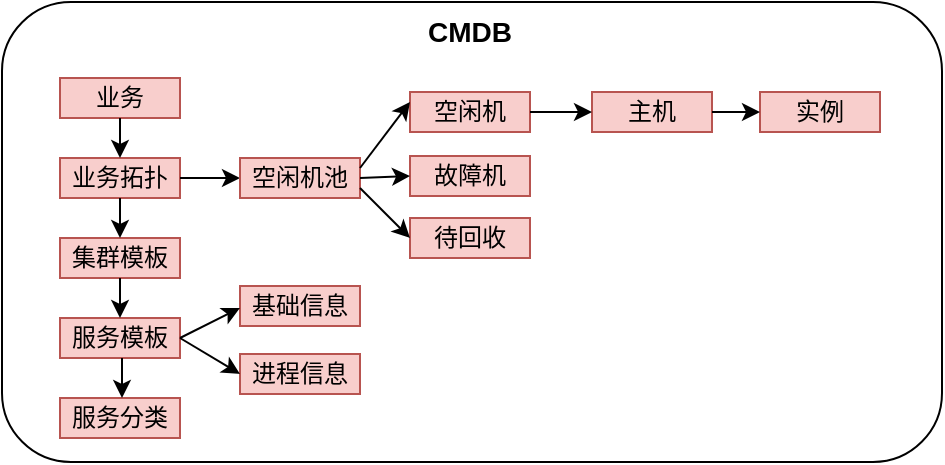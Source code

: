 <mxfile version="17.1.3" type="github">
  <diagram name="Page-1" id="c7558073-3199-34d8-9f00-42111426c3f3">
    <mxGraphModel dx="745" dy="425" grid="1" gridSize="10" guides="1" tooltips="1" connect="1" arrows="1" fold="1" page="1" pageScale="1" pageWidth="826" pageHeight="1169" background="none" math="0" shadow="0">
      <root>
        <mxCell id="0" />
        <mxCell id="1" parent="0" />
        <mxCell id="J_d4wrM6arEMyg8HLzLW-97" value="" style="rounded=1;whiteSpace=wrap;html=1;" vertex="1" parent="1">
          <mxGeometry x="530" y="230" width="470" height="230" as="geometry" />
        </mxCell>
        <mxCell id="J_d4wrM6arEMyg8HLzLW-98" value="&lt;b&gt;&lt;font style=&quot;font-size: 14px&quot;&gt;CMDB&lt;/font&gt;&lt;/b&gt;" style="text;html=1;strokeColor=none;fillColor=none;align=center;verticalAlign=middle;whiteSpace=wrap;rounded=0;" vertex="1" parent="1">
          <mxGeometry x="734" y="230" width="60" height="30" as="geometry" />
        </mxCell>
        <mxCell id="J_d4wrM6arEMyg8HLzLW-139" value="" style="group" vertex="1" connectable="0" parent="1">
          <mxGeometry x="559" y="268" width="410" height="180" as="geometry" />
        </mxCell>
        <mxCell id="J_d4wrM6arEMyg8HLzLW-112" value="" style="group" vertex="1" connectable="0" parent="J_d4wrM6arEMyg8HLzLW-139">
          <mxGeometry width="60" height="180" as="geometry" />
        </mxCell>
        <mxCell id="J_d4wrM6arEMyg8HLzLW-101" value="业务" style="rounded=0;whiteSpace=wrap;html=1;flipH=0;flipV=1;fillColor=#f8cecc;strokeColor=#b85450;" vertex="1" parent="J_d4wrM6arEMyg8HLzLW-112">
          <mxGeometry width="60" height="20" as="geometry" />
        </mxCell>
        <mxCell id="J_d4wrM6arEMyg8HLzLW-102" value="业务拓扑" style="rounded=0;whiteSpace=wrap;html=1;flipH=0;flipV=1;fillColor=#f8cecc;strokeColor=#b85450;" vertex="1" parent="J_d4wrM6arEMyg8HLzLW-112">
          <mxGeometry y="40" width="60" height="20" as="geometry" />
        </mxCell>
        <mxCell id="J_d4wrM6arEMyg8HLzLW-103" value="集群模板" style="rounded=0;whiteSpace=wrap;html=1;flipH=0;flipV=1;fillColor=#f8cecc;strokeColor=#b85450;" vertex="1" parent="J_d4wrM6arEMyg8HLzLW-112">
          <mxGeometry y="80" width="60" height="20" as="geometry" />
        </mxCell>
        <mxCell id="J_d4wrM6arEMyg8HLzLW-104" value="服务模板" style="rounded=0;whiteSpace=wrap;html=1;flipH=0;flipV=1;fillColor=#f8cecc;strokeColor=#b85450;" vertex="1" parent="J_d4wrM6arEMyg8HLzLW-112">
          <mxGeometry y="120" width="60" height="20" as="geometry" />
        </mxCell>
        <mxCell id="J_d4wrM6arEMyg8HLzLW-105" value="服务分类" style="rounded=0;whiteSpace=wrap;html=1;flipH=0;flipV=1;fillColor=#f8cecc;strokeColor=#b85450;" vertex="1" parent="J_d4wrM6arEMyg8HLzLW-112">
          <mxGeometry y="160" width="60" height="20" as="geometry" />
        </mxCell>
        <mxCell id="J_d4wrM6arEMyg8HLzLW-107" value="" style="endArrow=classic;html=1;rounded=0;exitX=0.5;exitY=1;exitDx=0;exitDy=0;entryX=0.5;entryY=0;entryDx=0;entryDy=0;" edge="1" parent="J_d4wrM6arEMyg8HLzLW-112" source="J_d4wrM6arEMyg8HLzLW-101" target="J_d4wrM6arEMyg8HLzLW-102">
          <mxGeometry width="50" height="50" relative="1" as="geometry">
            <mxPoint x="-30" y="100" as="sourcePoint" />
            <mxPoint x="20" y="50" as="targetPoint" />
          </mxGeometry>
        </mxCell>
        <mxCell id="J_d4wrM6arEMyg8HLzLW-108" value="" style="endArrow=classic;html=1;rounded=0;exitX=0.5;exitY=1;exitDx=0;exitDy=0;entryX=0.5;entryY=0;entryDx=0;entryDy=0;" edge="1" parent="J_d4wrM6arEMyg8HLzLW-112">
          <mxGeometry width="50" height="50" relative="1" as="geometry">
            <mxPoint x="30" y="60" as="sourcePoint" />
            <mxPoint x="30" y="80" as="targetPoint" />
          </mxGeometry>
        </mxCell>
        <mxCell id="J_d4wrM6arEMyg8HLzLW-110" value="" style="endArrow=classic;html=1;rounded=0;exitX=0.5;exitY=1;exitDx=0;exitDy=0;entryX=0.5;entryY=0;entryDx=0;entryDy=0;" edge="1" parent="J_d4wrM6arEMyg8HLzLW-112">
          <mxGeometry width="50" height="50" relative="1" as="geometry">
            <mxPoint x="30" y="100" as="sourcePoint" />
            <mxPoint x="30" y="120" as="targetPoint" />
          </mxGeometry>
        </mxCell>
        <mxCell id="J_d4wrM6arEMyg8HLzLW-111" value="" style="endArrow=classic;html=1;rounded=0;exitX=0.5;exitY=1;exitDx=0;exitDy=0;entryX=0.5;entryY=0;entryDx=0;entryDy=0;" edge="1" parent="J_d4wrM6arEMyg8HLzLW-112">
          <mxGeometry width="50" height="50" relative="1" as="geometry">
            <mxPoint x="31" y="140" as="sourcePoint" />
            <mxPoint x="31" y="160" as="targetPoint" />
          </mxGeometry>
        </mxCell>
        <mxCell id="J_d4wrM6arEMyg8HLzLW-113" value="基础信息" style="rounded=0;whiteSpace=wrap;html=1;flipH=0;flipV=1;fillColor=#f8cecc;strokeColor=#b85450;" vertex="1" parent="J_d4wrM6arEMyg8HLzLW-139">
          <mxGeometry x="90" y="104" width="60" height="20" as="geometry" />
        </mxCell>
        <mxCell id="J_d4wrM6arEMyg8HLzLW-114" value="进程信息" style="rounded=0;whiteSpace=wrap;html=1;flipH=0;flipV=1;fillColor=#f8cecc;strokeColor=#b85450;" vertex="1" parent="J_d4wrM6arEMyg8HLzLW-139">
          <mxGeometry x="90" y="138" width="60" height="20" as="geometry" />
        </mxCell>
        <mxCell id="J_d4wrM6arEMyg8HLzLW-123" value="主机" style="rounded=0;whiteSpace=wrap;html=1;flipH=0;flipV=1;fillColor=#f8cecc;strokeColor=#b85450;" vertex="1" parent="J_d4wrM6arEMyg8HLzLW-139">
          <mxGeometry x="266" y="7" width="60" height="20" as="geometry" />
        </mxCell>
        <mxCell id="J_d4wrM6arEMyg8HLzLW-124" value="实例" style="rounded=0;whiteSpace=wrap;html=1;flipH=0;flipV=1;fillColor=#f8cecc;strokeColor=#b85450;" vertex="1" parent="J_d4wrM6arEMyg8HLzLW-139">
          <mxGeometry x="350" y="7" width="60" height="20" as="geometry" />
        </mxCell>
        <mxCell id="J_d4wrM6arEMyg8HLzLW-125" value="" style="endArrow=classic;html=1;rounded=0;entryX=0;entryY=0.5;entryDx=0;entryDy=0;exitX=1;exitY=0.5;exitDx=0;exitDy=0;" edge="1" parent="J_d4wrM6arEMyg8HLzLW-139" source="J_d4wrM6arEMyg8HLzLW-102" target="J_d4wrM6arEMyg8HLzLW-127">
          <mxGeometry width="50" height="50" relative="1" as="geometry">
            <mxPoint x="-120" y="110" as="sourcePoint" />
            <mxPoint x="90" y="49" as="targetPoint" />
          </mxGeometry>
        </mxCell>
        <mxCell id="J_d4wrM6arEMyg8HLzLW-127" value="空闲机池" style="rounded=0;whiteSpace=wrap;html=1;flipH=0;flipV=1;fillColor=#f8cecc;strokeColor=#b85450;" vertex="1" parent="J_d4wrM6arEMyg8HLzLW-139">
          <mxGeometry x="90" y="40" width="60" height="20" as="geometry" />
        </mxCell>
        <mxCell id="J_d4wrM6arEMyg8HLzLW-128" value="空闲机" style="rounded=0;whiteSpace=wrap;html=1;flipH=0;flipV=1;fillColor=#f8cecc;strokeColor=#b85450;" vertex="1" parent="J_d4wrM6arEMyg8HLzLW-139">
          <mxGeometry x="175" y="7" width="60" height="20" as="geometry" />
        </mxCell>
        <mxCell id="J_d4wrM6arEMyg8HLzLW-129" value="故障机" style="rounded=0;whiteSpace=wrap;html=1;flipH=0;flipV=1;fillColor=#f8cecc;strokeColor=#b85450;" vertex="1" parent="J_d4wrM6arEMyg8HLzLW-139">
          <mxGeometry x="175" y="39" width="60" height="20" as="geometry" />
        </mxCell>
        <mxCell id="J_d4wrM6arEMyg8HLzLW-130" value="待回收" style="rounded=0;whiteSpace=wrap;html=1;flipH=0;flipV=1;fillColor=#f8cecc;strokeColor=#b85450;" vertex="1" parent="J_d4wrM6arEMyg8HLzLW-139">
          <mxGeometry x="175" y="70" width="60" height="20" as="geometry" />
        </mxCell>
        <mxCell id="J_d4wrM6arEMyg8HLzLW-131" value="" style="endArrow=classic;html=1;rounded=0;entryX=0;entryY=0.25;entryDx=0;entryDy=0;exitX=1;exitY=0.25;exitDx=0;exitDy=0;" edge="1" parent="J_d4wrM6arEMyg8HLzLW-139" source="J_d4wrM6arEMyg8HLzLW-127" target="J_d4wrM6arEMyg8HLzLW-128">
          <mxGeometry width="50" height="50" relative="1" as="geometry">
            <mxPoint x="120" y="50" as="sourcePoint" />
            <mxPoint x="170" as="targetPoint" />
          </mxGeometry>
        </mxCell>
        <mxCell id="J_d4wrM6arEMyg8HLzLW-132" value="" style="endArrow=classic;html=1;rounded=0;entryX=0;entryY=0.5;entryDx=0;entryDy=0;exitX=1;exitY=0.5;exitDx=0;exitDy=0;" edge="1" parent="J_d4wrM6arEMyg8HLzLW-139" source="J_d4wrM6arEMyg8HLzLW-127" target="J_d4wrM6arEMyg8HLzLW-129">
          <mxGeometry width="50" height="50" relative="1" as="geometry">
            <mxPoint x="160" y="55" as="sourcePoint" />
            <mxPoint x="185" y="22" as="targetPoint" />
          </mxGeometry>
        </mxCell>
        <mxCell id="J_d4wrM6arEMyg8HLzLW-134" value="" style="endArrow=classic;html=1;rounded=0;entryX=0;entryY=0.5;entryDx=0;entryDy=0;exitX=1;exitY=0.75;exitDx=0;exitDy=0;" edge="1" parent="J_d4wrM6arEMyg8HLzLW-139" source="J_d4wrM6arEMyg8HLzLW-127" target="J_d4wrM6arEMyg8HLzLW-130">
          <mxGeometry width="50" height="50" relative="1" as="geometry">
            <mxPoint x="160" y="60" as="sourcePoint" />
            <mxPoint x="185" y="59" as="targetPoint" />
          </mxGeometry>
        </mxCell>
        <mxCell id="J_d4wrM6arEMyg8HLzLW-135" value="" style="endArrow=classic;html=1;rounded=0;entryX=0;entryY=0.5;entryDx=0;entryDy=0;exitX=1;exitY=0.5;exitDx=0;exitDy=0;" edge="1" parent="J_d4wrM6arEMyg8HLzLW-139" source="J_d4wrM6arEMyg8HLzLW-128" target="J_d4wrM6arEMyg8HLzLW-123">
          <mxGeometry width="50" height="50" relative="1" as="geometry">
            <mxPoint x="160" y="55" as="sourcePoint" />
            <mxPoint x="185" y="22" as="targetPoint" />
          </mxGeometry>
        </mxCell>
        <mxCell id="J_d4wrM6arEMyg8HLzLW-136" value="" style="endArrow=classic;html=1;rounded=0;entryX=0;entryY=0.5;entryDx=0;entryDy=0;exitX=1;exitY=0.5;exitDx=0;exitDy=0;" edge="1" parent="J_d4wrM6arEMyg8HLzLW-139" source="J_d4wrM6arEMyg8HLzLW-123" target="J_d4wrM6arEMyg8HLzLW-124">
          <mxGeometry width="50" height="50" relative="1" as="geometry">
            <mxPoint x="245" y="27" as="sourcePoint" />
            <mxPoint x="276" y="27" as="targetPoint" />
          </mxGeometry>
        </mxCell>
        <mxCell id="J_d4wrM6arEMyg8HLzLW-137" value="" style="endArrow=classic;html=1;rounded=0;entryX=0;entryY=0.5;entryDx=0;entryDy=0;" edge="1" parent="J_d4wrM6arEMyg8HLzLW-139">
          <mxGeometry width="50" height="50" relative="1" as="geometry">
            <mxPoint x="60" y="130" as="sourcePoint" />
            <mxPoint x="90" y="115" as="targetPoint" />
          </mxGeometry>
        </mxCell>
        <mxCell id="J_d4wrM6arEMyg8HLzLW-138" value="" style="endArrow=classic;html=1;rounded=0;entryX=0;entryY=0.5;entryDx=0;entryDy=0;" edge="1" parent="J_d4wrM6arEMyg8HLzLW-139" target="J_d4wrM6arEMyg8HLzLW-114">
          <mxGeometry width="50" height="50" relative="1" as="geometry">
            <mxPoint x="60" y="130" as="sourcePoint" />
            <mxPoint x="100.0" y="125" as="targetPoint" />
          </mxGeometry>
        </mxCell>
      </root>
    </mxGraphModel>
  </diagram>
</mxfile>
